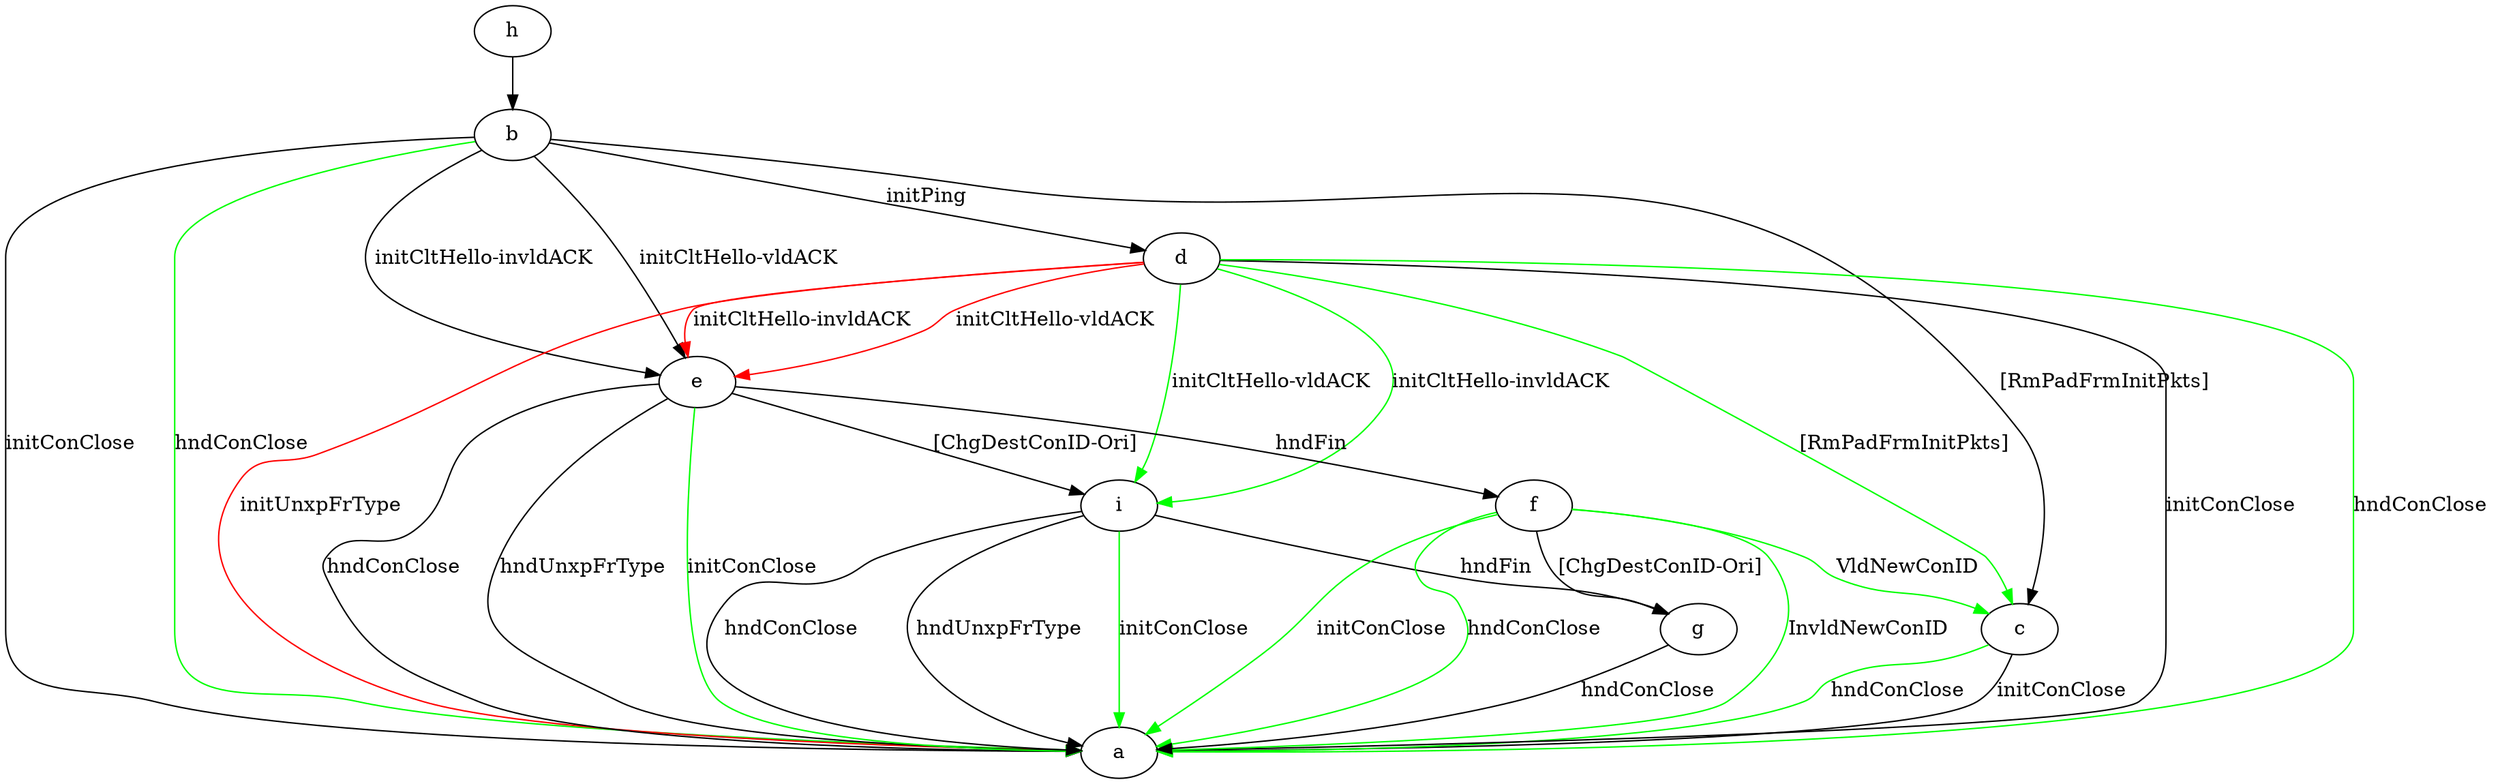 digraph "" {
	b -> a	[key=0,
		label="initConClose "];
	b -> a	[key=1,
		color=green,
		label="hndConClose "];
	b -> c	[key=0,
		label="[RmPadFrmInitPkts] "];
	b -> d	[key=0,
		label="initPing "];
	b -> e	[key=0,
		label="initCltHello-vldACK "];
	b -> e	[key=1,
		label="initCltHello-invldACK "];
	c -> a	[key=0,
		label="initConClose "];
	c -> a	[key=1,
		color=green,
		label="hndConClose "];
	d -> a	[key=0,
		label="initConClose "];
	d -> a	[key=1,
		color=green,
		label="hndConClose "];
	d -> a	[key=2,
		color=red,
		label="initUnxpFrType "];
	d -> c	[key=0,
		color=green,
		label="[RmPadFrmInitPkts] "];
	d -> e	[key=0,
		color=red,
		label="initCltHello-vldACK "];
	d -> e	[key=1,
		color=red,
		label="initCltHello-invldACK "];
	d -> i	[key=0,
		color=green,
		label="initCltHello-vldACK "];
	d -> i	[key=1,
		color=green,
		label="initCltHello-invldACK "];
	e -> a	[key=0,
		label="hndConClose "];
	e -> a	[key=1,
		label="hndUnxpFrType "];
	e -> a	[key=2,
		color=green,
		label="initConClose "];
	e -> f	[key=0,
		label="hndFin "];
	e -> i	[key=0,
		label="[ChgDestConID-Ori] "];
	f -> a	[key=0,
		color=green,
		label="initConClose "];
	f -> a	[key=1,
		color=green,
		label="hndConClose "];
	f -> a	[key=2,
		color=green,
		label="InvldNewConID "];
	f -> c	[key=0,
		color=green,
		label="VldNewConID "];
	f -> g	[key=0,
		label="[ChgDestConID-Ori] "];
	g -> a	[key=0,
		label="hndConClose "];
	h -> b	[key=0];
	i -> a	[key=0,
		label="hndConClose "];
	i -> a	[key=1,
		label="hndUnxpFrType "];
	i -> a	[key=2,
		color=green,
		label="initConClose "];
	i -> g	[key=0,
		label="hndFin "];
}
